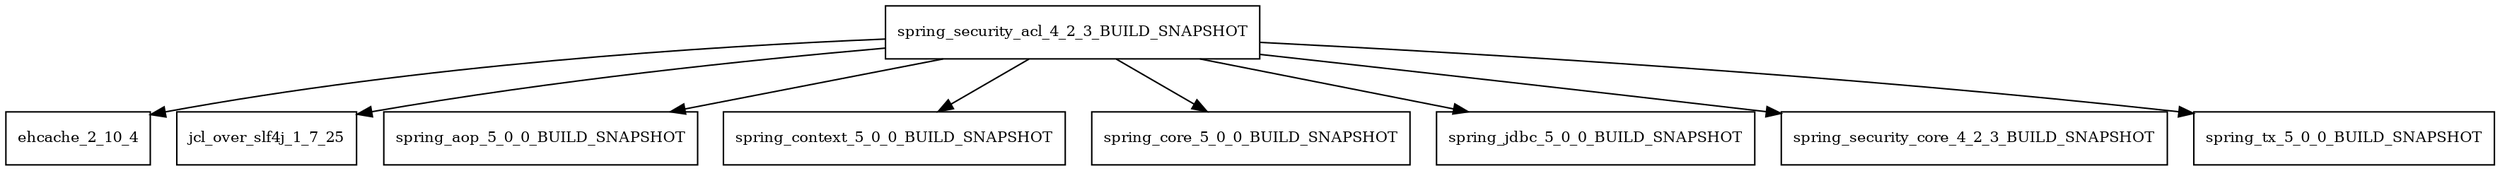 digraph spring_security_acl_4_2_3_BUILD_SNAPSHOT_dependencies {
  node [shape = box, fontsize=10.0];
  spring_security_acl_4_2_3_BUILD_SNAPSHOT -> ehcache_2_10_4;
  spring_security_acl_4_2_3_BUILD_SNAPSHOT -> jcl_over_slf4j_1_7_25;
  spring_security_acl_4_2_3_BUILD_SNAPSHOT -> spring_aop_5_0_0_BUILD_SNAPSHOT;
  spring_security_acl_4_2_3_BUILD_SNAPSHOT -> spring_context_5_0_0_BUILD_SNAPSHOT;
  spring_security_acl_4_2_3_BUILD_SNAPSHOT -> spring_core_5_0_0_BUILD_SNAPSHOT;
  spring_security_acl_4_2_3_BUILD_SNAPSHOT -> spring_jdbc_5_0_0_BUILD_SNAPSHOT;
  spring_security_acl_4_2_3_BUILD_SNAPSHOT -> spring_security_core_4_2_3_BUILD_SNAPSHOT;
  spring_security_acl_4_2_3_BUILD_SNAPSHOT -> spring_tx_5_0_0_BUILD_SNAPSHOT;
}
